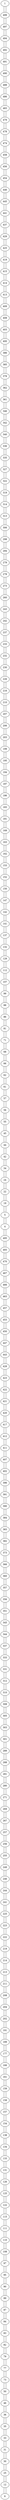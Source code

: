 graph {
	1 [label=1]
	1 -- 499
	499 [label=499]
	499 -- 1
	499 -- 497
	497 [label=497]
	497 -- 499
	497 -- 494
	494 [label=494]
	494 -- 497
	494 -- 492
	492 [label=492]
	492 -- 494
	492 -- 491
	491 [label=491]
	491 -- 492
	491 -- 490
	490 [label=490]
	490 -- 491
	490 -- 488
	488 [label=488]
	488 -- 490
	488 -- 486
	486 [label=486]
	486 -- 488
	486 -- 483
	483 [label=483]
	483 -- 486
	483 -- 479
	479 [label=479]
	479 -- 483
	479 -- 478
	478 [label=478]
	478 -- 479
	478 -- 474
	474 [label=474]
	474 -- 478
	474 -- 458
	458 [label=458]
	458 -- 474
	458 -- 456
	456 [label=456]
	456 -- 458
	456 -- 454
	454 [label=454]
	454 -- 456
	454 -- 446
	446 [label=446]
	446 -- 454
	446 -- 445
	445 [label=445]
	445 -- 446
	445 -- 441
	441 [label=441]
	441 -- 445
	441 -- 437
	437 [label=437]
	437 -- 441
	437 -- 429
	429 [label=429]
	429 -- 437
	429 -- 425
	425 [label=425]
	425 -- 429
	425 -- 419
	419 [label=419]
	419 -- 425
	419 -- 415
	415 [label=415]
	415 -- 419
	415 -- 414
	414 [label=414]
	414 -- 415
	414 -- 413
	413 [label=413]
	413 -- 414
	413 -- 409
	409 [label=409]
	409 -- 413
	409 -- 408
	408 [label=408]
	408 -- 409
	408 -- 403
	403 [label=403]
	403 -- 408
	403 -- 400
	400 [label=400]
	400 -- 403
	400 -- 386
	386 [label=386]
	386 -- 400
	386 -- 385
	385 [label=385]
	385 -- 386
	385 -- 378
	378 [label=378]
	378 -- 385
	378 -- 362
	362 [label=362]
	362 -- 378
	362 -- 361
	361 [label=361]
	361 -- 362
	361 -- 346
	346 [label=346]
	346 -- 361
	346 -- 342
	342 [label=342]
	342 -- 346
	342 -- 340
	340 [label=340]
	340 -- 342
	340 -- 336
	336 [label=336]
	336 -- 340
	336 -- 335
	335 [label=335]
	335 -- 336
	335 -- 327
	327 [label=327]
	327 -- 335
	327 -- 322
	322 [label=322]
	322 -- 327
	322 -- 319
	319 [label=319]
	319 -- 322
	319 -- 314
	314 [label=314]
	314 -- 319
	314 -- 313
	313 [label=313]
	313 -- 314
	313 -- 306
	306 [label=306]
	306 -- 313
	306 -- 298
	298 [label=298]
	298 -- 306
	298 -- 294
	294 [label=294]
	294 -- 298
	294 -- 279
	279 [label=279]
	279 -- 294
	279 -- 278
	278 [label=278]
	278 -- 279
	278 -- 273
	273 [label=273]
	273 -- 278
	273 -- 260
	260 [label=260]
	260 -- 273
	260 -- 243
	243 [label=243]
	243 -- 260
	243 -- 242
	242 [label=242]
	242 -- 243
	242 -- 237
	237 [label=237]
	237 -- 242
	237 -- 233
	233 [label=233]
	233 -- 237
	233 -- 232
	232 [label=232]
	232 -- 233
	232 -- 230
	230 [label=230]
	230 -- 232
	230 -- 226
	226 [label=226]
	226 -- 230
	226 -- 216
	216 [label=216]
	216 -- 226
	216 -- 210
	210 [label=210]
	210 -- 216
	210 -- 207
	207 [label=207]
	207 -- 210
	207 -- 206
	206 [label=206]
	206 -- 207
	206 -- 203
	203 [label=203]
	203 -- 206
	203 -- 199
	199 [label=199]
	199 -- 203
	199 -- 195
	195 [label=195]
	195 -- 199
	195 -- 194
	194 [label=194]
	194 -- 195
	194 -- 187
	187 [label=187]
	187 -- 194
	187 -- 186
	186 [label=186]
	186 -- 187
	186 -- 183
	183 [label=183]
	183 -- 186
	183 -- 181
	181 [label=181]
	181 -- 183
	181 -- 169
	169 [label=169]
	169 -- 181
	169 -- 163
	163 [label=163]
	163 -- 169
	163 -- 162
	162 [label=162]
	162 -- 163
	162 -- 153
	153 [label=153]
	153 -- 162
	153 -- 152
	152 [label=152]
	152 -- 153
	152 -- 150
	150 [label=150]
	150 -- 152
	150 -- 147
	147 [label=147]
	147 -- 150
	147 -- 142
	142 [label=142]
	142 -- 147
	142 -- 141
	141 [label=141]
	141 -- 142
	141 -- 137
	137 [label=137]
	137 -- 141
	137 -- 132
	132 [label=132]
	132 -- 137
	132 -- 129
	129 [label=129]
	129 -- 132
	129 -- 112
	112 [label=112]
	112 -- 129
	112 -- 107
	107 [label=107]
	107 -- 112
	107 -- 99
	99 [label=99]
	99 -- 107
	99 -- 88
	88 [label=88]
	88 -- 99
	88 -- 86
	86 [label=86]
	86 -- 88
	86 -- 81
	81 [label=81]
	81 -- 86
	81 -- 71
	71 [label=71]
	71 -- 81
	71 -- 68
	68 [label=68]
	68 -- 71
	68 -- 66
	66 [label=66]
	66 -- 68
	66 -- 62
	62 [label=62]
	62 -- 66
	62 -- 61
	61 [label=61]
	61 -- 62
	61 -- 57
	57 [label=57]
	57 -- 61
	57 -- 56
	56 [label=56]
	56 -- 57
	56 -- 55
	55 [label=55]
	55 -- 56
	55 -- 45
	45 [label=45]
	45 -- 55
	45 -- 44
	44 [label=44]
	44 -- 45
	44 -- 42
	42 [label=42]
	42 -- 44
	42 -- 34
	34 [label=34]
	34 -- 42
	34 -- 24
	24 [label=24]
	24 -- 34
	24 -- 22
	22 [label=22]
	22 -- 24
	22 -- 19
	19 [label=19]
	19 -- 22
	19 -- 5
	5 [label=5]
	5 -- 19
	5 -- 4
	4 [label=4]
	4 -- 5
	4 -- 495
	495 [label=495]
	495 -- 4
	495 -- 493
	493 [label=493]
	493 -- 495
	493 -- 470
	470 [label=470]
	470 -- 493
	470 -- 467
	467 [label=467]
	467 -- 470
	467 -- 466
	466 [label=466]
	466 -- 467
	466 -- 463
	463 [label=463]
	463 -- 466
	463 -- 457
	457 [label=457]
	457 -- 463
	457 -- 453
	453 [label=453]
	453 -- 457
	453 -- 450
	450 [label=450]
	450 -- 453
	450 -- 447
	447 [label=447]
	447 -- 450
	447 -- 443
	443 [label=443]
	443 -- 447
	443 -- 428
	428 [label=428]
	428 -- 443
	428 -- 423
	423 [label=423]
	423 -- 428
	423 -- 422
	422 [label=422]
	422 -- 423
	422 -- 421
	421 [label=421]
	421 -- 422
	421 -- 420
	420 [label=420]
	420 -- 421
	420 -- 417
	417 [label=417]
	417 -- 420
	417 -- 412
	412 [label=412]
	412 -- 417
	412 -- 411
	411 [label=411]
	411 -- 412
	411 -- 407
	407 [label=407]
	407 -- 411
	407 -- 402
	402 [label=402]
	402 -- 407
	402 -- 396
	396 [label=396]
	396 -- 402
	396 -- 391
	391 [label=391]
	391 -- 396
	391 -- 390
	390 [label=390]
	390 -- 391
	390 -- 384
	384 [label=384]
	384 -- 390
	384 -- 383
	383 [label=383]
	383 -- 384
	383 -- 382
	382 [label=382]
	382 -- 383
	382 -- 373
	373 [label=373]
	373 -- 382
	373 -- 366
	366 [label=366]
	366 -- 373
	366 -- 360
	360 [label=360]
	360 -- 366
	360 -- 357
	357 [label=357]
	357 -- 360
	357 -- 356
	356 [label=356]
	356 -- 357
	356 -- 351
	351 [label=351]
	351 -- 356
	351 -- 345
	345 [label=345]
	345 -- 351
	345 -- 344
	344 [label=344]
	344 -- 345
	344 -- 337
	337 [label=337]
	337 -- 344
	337 -- 333
	333 [label=333]
	333 -- 337
	333 -- 331
	331 [label=331]
	331 -- 333
	331 -- 312
	312 [label=312]
	312 -- 331
	312 -- 310
	310 [label=310]
	310 -- 312
	310 -- 308
	308 [label=308]
	308 -- 310
	308 -- 305
	305 [label=305]
	305 -- 308
	305 -- 303
	303 [label=303]
	303 -- 305
	303 -- 301
	301 [label=301]
	301 -- 303
	301 -- 289
	289 [label=289]
	289 -- 301
	289 -- 288
	288 [label=288]
	288 -- 289
	288 -- 281
	281 [label=281]
	281 -- 288
	281 -- 280
	280 [label=280]
	280 -- 281
	280 -- 271
	271 [label=271]
	271 -- 280
	271 -- 269
	269 [label=269]
	269 -- 271
	269 -- 267
	267 [label=267]
	267 -- 269
	267 -- 257
	257 [label=257]
	257 -- 267
	257 -- 256
	256 [label=256]
	256 -- 257
	256 -- 255
	255 [label=255]
	255 -- 256
	255 -- 249
	249 [label=249]
	249 -- 255
	249 -- 246
	246 [label=246]
	246 -- 249
	246 -- 244
	244 [label=244]
	244 -- 246
	244 -- 241
	241 [label=241]
	241 -- 244
	241 -- 225
	225 [label=225]
	225 -- 241
	225 -- 223
	223 [label=223]
	223 -- 225
	223 -- 222
	222 [label=222]
	222 -- 223
	222 -- 219
	219 [label=219]
	219 -- 222
	219 -- 214
	214 [label=214]
	214 -- 219
	214 -- 213
	213 [label=213]
	213 -- 214
	213 -- 211
	211 [label=211]
	211 -- 213
	211 -- 208
	208 [label=208]
	208 -- 211
	208 -- 204
	204 [label=204]
	204 -- 208
	204 -- 202
	202 [label=202]
	202 -- 204
	202 -- 191
	191 [label=191]
	191 -- 202
	191 -- 189
	189 [label=189]
	189 -- 191
	189 -- 177
	177 [label=177]
	177 -- 189
	177 -- 166
	166 [label=166]
	166 -- 177
	166 -- 161
	161 [label=161]
	161 -- 166
	161 -- 159
	159 [label=159]
	159 -- 161
	159 -- 158
	158 [label=158]
	158 -- 159
	158 -- 157
	157 [label=157]
	157 -- 158
	157 -- 154
	154 [label=154]
	154 -- 157
	154 -- 138
	138 [label=138]
	138 -- 154
	138 -- 134
	134 [label=134]
	134 -- 138
	134 -- 133
	133 [label=133]
	133 -- 134
	133 -- 131
	131 [label=131]
	131 -- 133
	131 -- 126
	126 [label=126]
	126 -- 131
	126 -- 125
	125 [label=125]
	125 -- 126
	125 -- 122
	122 [label=122]
	122 -- 125
	122 -- 115
	115 [label=115]
	115 -- 122
	115 -- 111
	111 [label=111]
	111 -- 115
	111 -- 110
	110 [label=110]
	110 -- 111
	110 -- 108
	108 [label=108]
	108 -- 110
	108 -- 97
	97 [label=97]
	97 -- 108
	97 -- 95
	95 [label=95]
	95 -- 97
	95 -- 90
	90 [label=90]
	90 -- 95
	90 -- 89
	89 [label=89]
	89 -- 90
	89 -- 87
	87 [label=87]
	87 -- 89
	87 -- 84
	84 [label=84]
	84 -- 87
	84 -- 83
	83 [label=83]
	83 -- 84
	83 -- 82
	82 [label=82]
	82 -- 83
	82 -- 79
	79 [label=79]
	79 -- 82
	79 -- 77
	77 [label=77]
	77 -- 79
	77 -- 73
	73 [label=73]
	73 -- 77
	73 -- 50
	50 [label=50]
	50 -- 73
	50 -- 46
	46 [label=46]
	46 -- 50
	46 -- 36
	36 [label=36]
	36 -- 46
	36 -- 35
	35 [label=35]
	35 -- 36
	35 -- 33
	33 [label=33]
	33 -- 35
	33 -- 31
	31 [label=31]
	31 -- 33
	31 -- 30
	30 [label=30]
	30 -- 31
	30 -- 25
	25 [label=25]
	25 -- 30
	25 -- 12
	12 [label=12]
	12 -- 25
	12 -- 6
	6 [label=6]
	6 -- 12
}
